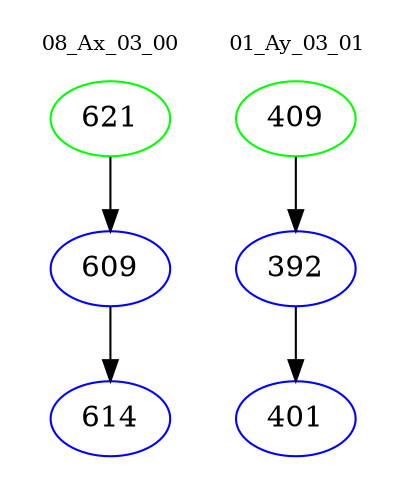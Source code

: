 digraph{
subgraph cluster_0 {
color = white
label = "08_Ax_03_00";
fontsize=10;
T0_621 [label="621", color="green"]
T0_621 -> T0_609 [color="black"]
T0_609 [label="609", color="blue"]
T0_609 -> T0_614 [color="black"]
T0_614 [label="614", color="blue"]
}
subgraph cluster_1 {
color = white
label = "01_Ay_03_01";
fontsize=10;
T1_409 [label="409", color="green"]
T1_409 -> T1_392 [color="black"]
T1_392 [label="392", color="blue"]
T1_392 -> T1_401 [color="black"]
T1_401 [label="401", color="blue"]
}
}
